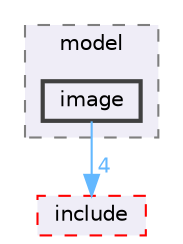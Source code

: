 digraph "C:/Users/Katia/Documents/GitHub/code_base_obscuration/src/model/image"
{
 // LATEX_PDF_SIZE
  bgcolor="transparent";
  edge [fontname=Helvetica,fontsize=10,labelfontname=Helvetica,labelfontsize=10];
  node [fontname=Helvetica,fontsize=10,shape=box,height=0.2,width=0.4];
  compound=true
  subgraph clusterdir_e9d119f667cd13cd46d445d89d5312cb {
    graph [ bgcolor="#efedf7", pencolor="grey50", label="model", fontname=Helvetica,fontsize=10 style="filled,dashed", URL="dir_e9d119f667cd13cd46d445d89d5312cb.html",tooltip=""]
  dir_ebf46d08b2b80603b90ff8be9c1e0721 [label="image", fillcolor="#efedf7", color="grey25", style="filled,bold", URL="dir_ebf46d08b2b80603b90ff8be9c1e0721.html",tooltip=""];
  }
  dir_235dc5c59b87e38be3bd5a5d049b3fd6 [label="include", fillcolor="#efedf7", color="red", style="filled,dashed", URL="dir_235dc5c59b87e38be3bd5a5d049b3fd6.html",tooltip=""];
  dir_ebf46d08b2b80603b90ff8be9c1e0721->dir_235dc5c59b87e38be3bd5a5d049b3fd6 [headlabel="4", labeldistance=1.5 headhref="dir_000015_000016.html" href="dir_000015_000016.html" color="steelblue1" fontcolor="steelblue1"];
}
